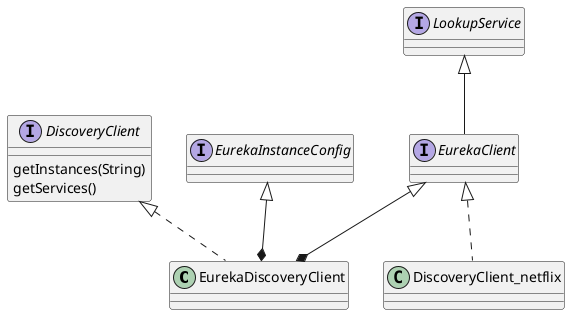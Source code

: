 @startuml

/'abstract class AbstractList
abstract AbstractCollection
interface List
interface Collection

List <|-- AbstractList
Collection <|-- AbstractCollection

Collection <|- List
AbstractCollection <|- AbstractList
AbstractList <|-- ArrayList

class ArrayList {
Object[] elementData
size()
}

enum TimeUnit {
DAYS
HOURS
MINUTES
}'/
class EurekaDiscoveryClient
interface DiscoveryClient
interface EurekaClient
interface LookupService
interface EurekaInstanceConfig
class DiscoveryClient_netflix

DiscoveryClient <|.. EurekaDiscoveryClient
LookupService <|-- EurekaClient
EurekaClient <|--* EurekaDiscoveryClient
EurekaClient <|.. DiscoveryClient_netflix
EurekaInstanceConfig <|--* EurekaDiscoveryClient

interface DiscoveryClient{
getInstances(String)
getServices()
}
@enduml